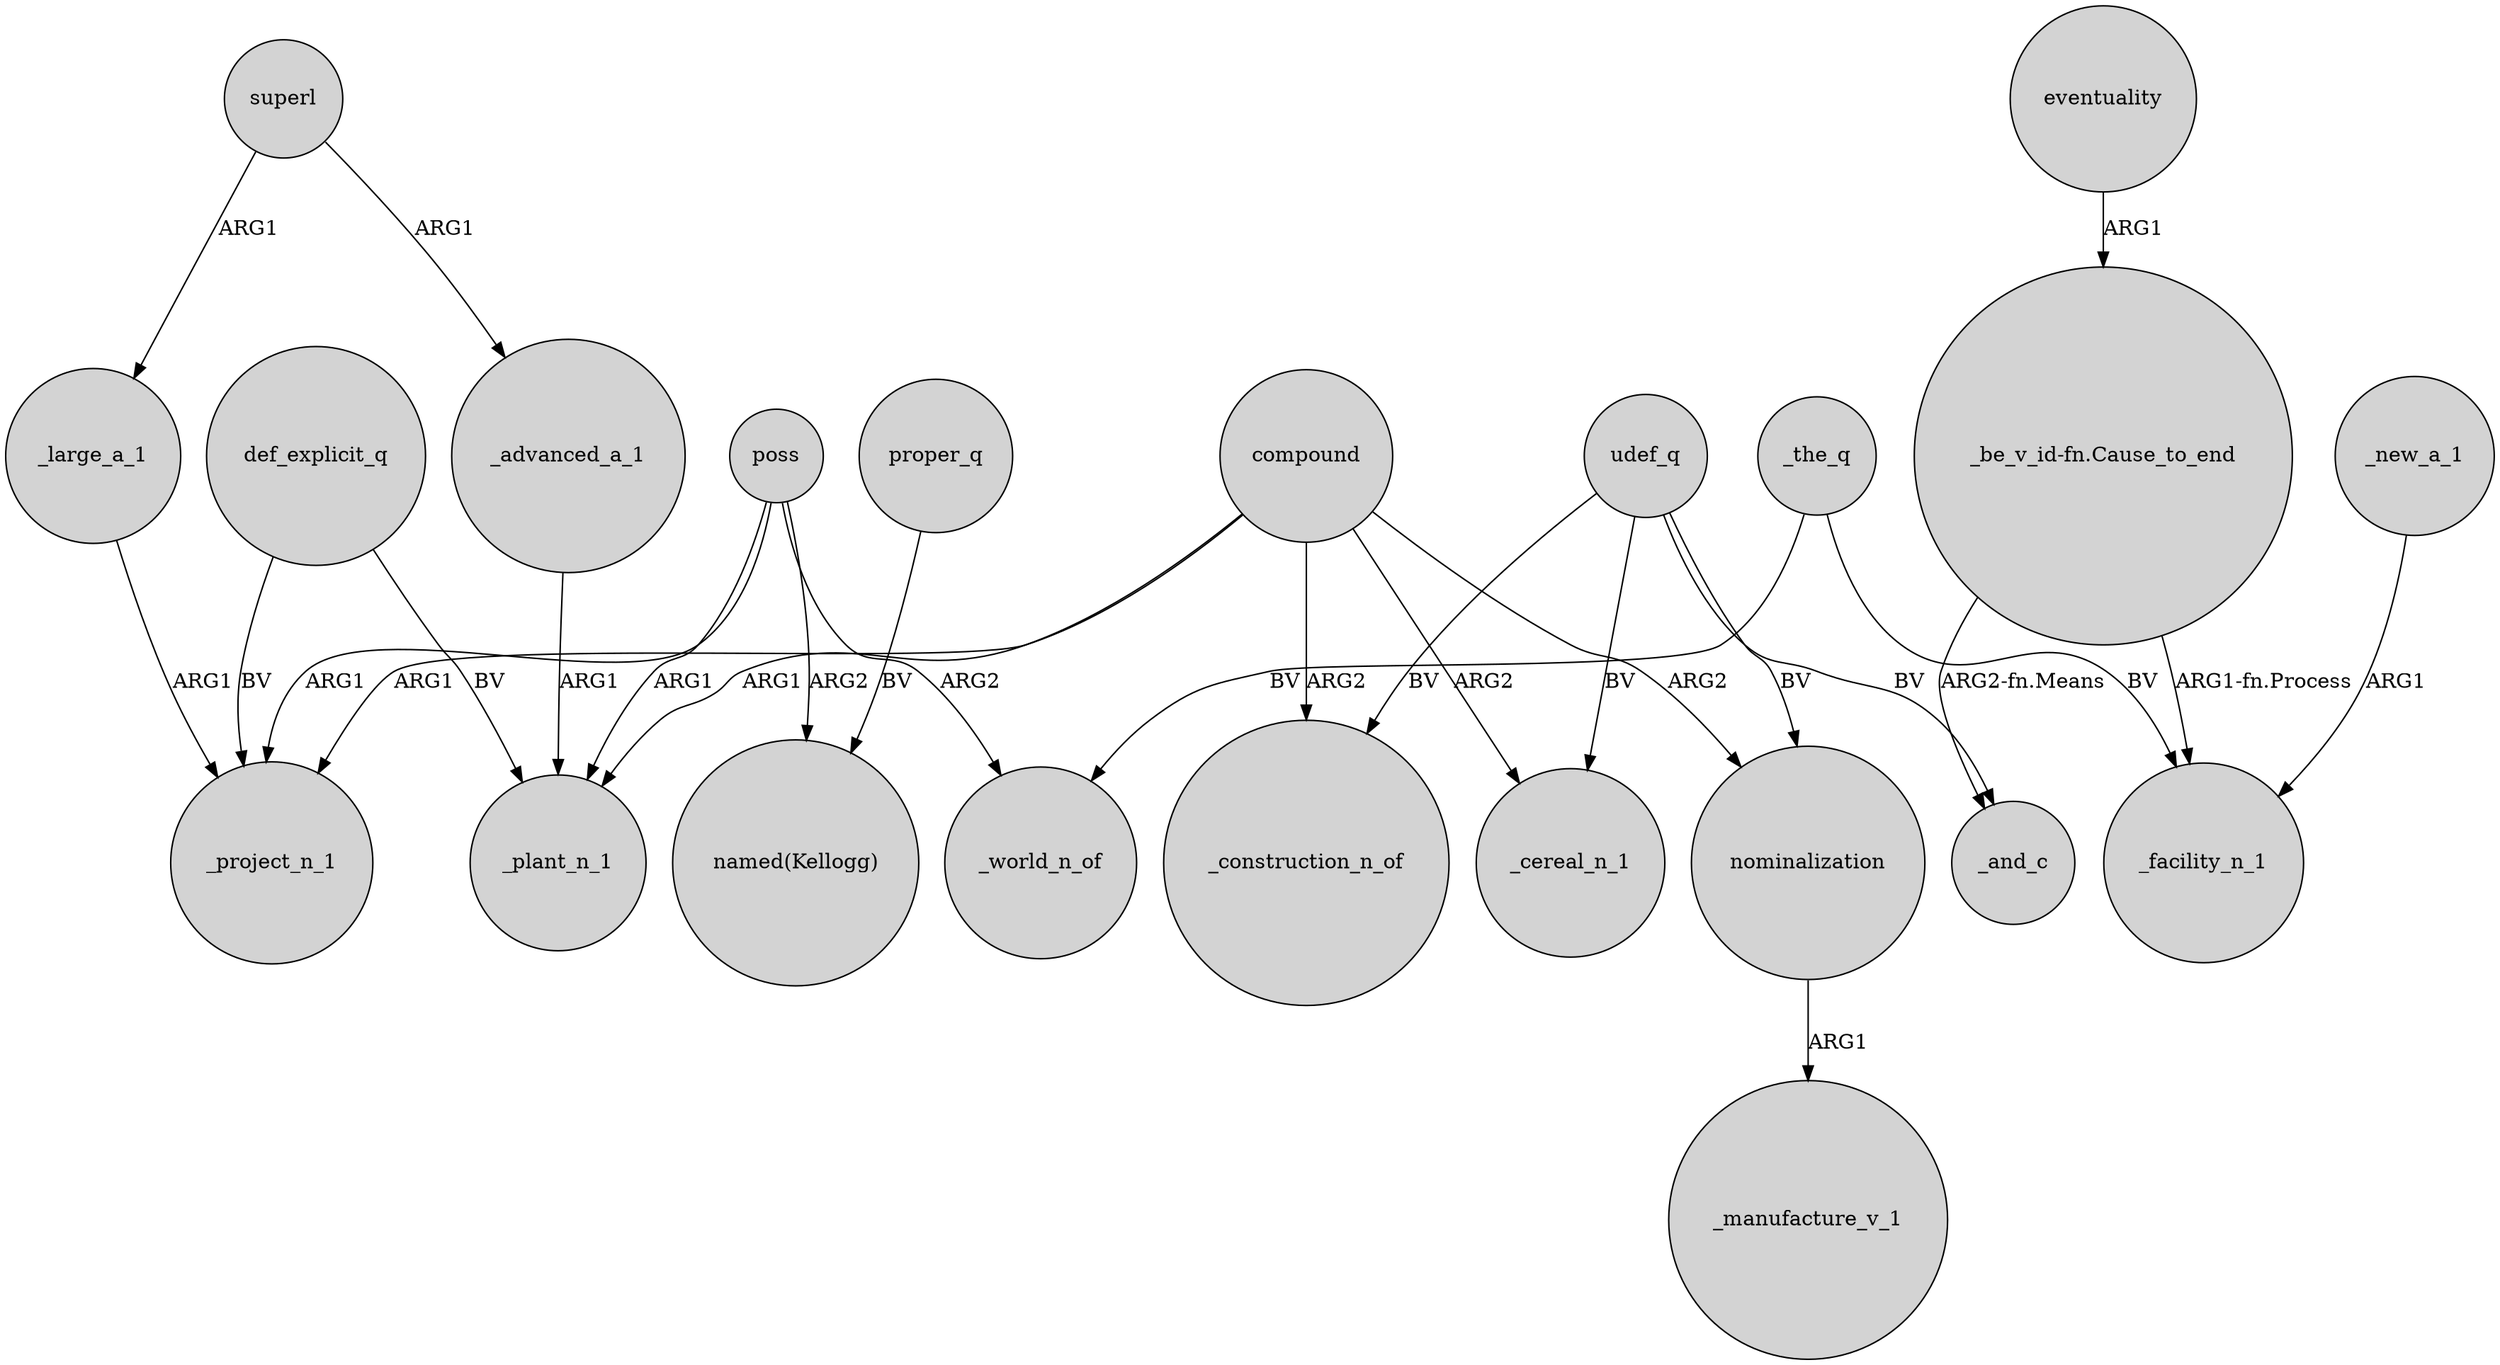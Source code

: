 digraph {
	node [shape=circle style=filled]
	poss -> _plant_n_1 [label=ARG1]
	def_explicit_q -> _project_n_1 [label=BV]
	superl -> _advanced_a_1 [label=ARG1]
	proper_q -> "named(Kellogg)" [label=BV]
	udef_q -> nominalization [label=BV]
	_large_a_1 -> _project_n_1 [label=ARG1]
	udef_q -> _and_c [label=BV]
	eventuality -> "_be_v_id-fn.Cause_to_end" [label=ARG1]
	compound -> nominalization [label=ARG2]
	def_explicit_q -> _plant_n_1 [label=BV]
	udef_q -> _cereal_n_1 [label=BV]
	"_be_v_id-fn.Cause_to_end" -> _facility_n_1 [label="ARG1-fn.Process"]
	_new_a_1 -> _facility_n_1 [label=ARG1]
	_advanced_a_1 -> _plant_n_1 [label=ARG1]
	compound -> _plant_n_1 [label=ARG1]
	_the_q -> _facility_n_1 [label=BV]
	poss -> _project_n_1 [label=ARG1]
	compound -> _project_n_1 [label=ARG1]
	poss -> "named(Kellogg)" [label=ARG2]
	"_be_v_id-fn.Cause_to_end" -> _and_c [label="ARG2-fn.Means"]
	udef_q -> _construction_n_of [label=BV]
	poss -> _world_n_of [label=ARG2]
	nominalization -> _manufacture_v_1 [label=ARG1]
	superl -> _large_a_1 [label=ARG1]
	compound -> _construction_n_of [label=ARG2]
	_the_q -> _world_n_of [label=BV]
	compound -> _cereal_n_1 [label=ARG2]
}
